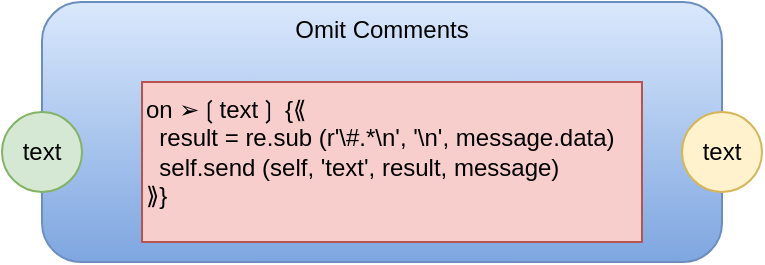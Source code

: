 <mxfile version="14.6.13" type="device"><diagram id="dXh9AA9ZtXydtoAvIT0D" name="Page-1"><mxGraphModel dx="1106" dy="774" grid="1" gridSize="10" guides="1" tooltips="1" connect="1" arrows="1" fold="1" page="1" pageScale="1" pageWidth="1100" pageHeight="850" math="0" shadow="0"><root><mxCell id="0"/><mxCell id="1" parent="0"/><mxCell id="bi4MoQ-R-5O3iLfB0A1L-1" value="Omit Comments" style="rounded=1;whiteSpace=wrap;html=1;horizontal=1;verticalAlign=top;strokeColor=#6c8ebf;fillColor=#dae8fc;gradientColor=#7ea6e0;" parent="1" vertex="1"><mxGeometry x="200" y="80" width="340" height="130" as="geometry"/></mxCell><mxCell id="bi4MoQ-R-5O3iLfB0A1L-2" value="text" style="ellipse;whiteSpace=wrap;html=1;aspect=fixed;fillColor=#d5e8d4;strokeColor=#82b366;" parent="1" vertex="1"><mxGeometry x="180" y="135" width="40" height="40" as="geometry"/></mxCell><mxCell id="bi4MoQ-R-5O3iLfB0A1L-3" value="text" style="ellipse;whiteSpace=wrap;html=1;aspect=fixed;fillColor=#fff2cc;strokeColor=#d6b656;" parent="1" vertex="1"><mxGeometry x="520" y="135" width="40" height="40" as="geometry"/></mxCell><mxCell id="bi4MoQ-R-5O3iLfB0A1L-6" value="&lt;div&gt;&lt;div&gt;on ➢❲text❳ {⟪&lt;/div&gt;&lt;div&gt;&amp;nbsp; result = re.sub (r'\#.*\n', '\n', message.data)&lt;/div&gt;&lt;div&gt;&amp;nbsp; self.send (self, 'text', result, message)&lt;/div&gt;&lt;div&gt;⟫}&lt;/div&gt;&lt;/div&gt;&lt;div&gt;&lt;br&gt;&lt;/div&gt;" style="rounded=0;whiteSpace=wrap;html=1;align=left;verticalAlign=top;fillColor=#f8cecc;strokeColor=#b85450;" parent="1" vertex="1"><mxGeometry x="250" y="120" width="250" height="80" as="geometry"/></mxCell></root></mxGraphModel></diagram></mxfile>